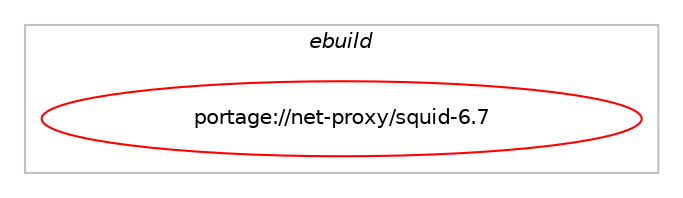 digraph prolog {

# *************
# Graph options
# *************

newrank=true;
concentrate=true;
compound=true;
graph [rankdir=LR,fontname=Helvetica,fontsize=10,ranksep=1.5];#, ranksep=2.5, nodesep=0.2];
edge  [arrowhead=vee];
node  [fontname=Helvetica,fontsize=10];

# **********
# The ebuild
# **********

subgraph cluster_leftcol {
color=gray;
label=<<i>ebuild</i>>;
id [label="portage://net-proxy/squid-6.7", color=red, width=4, href="../net-proxy/squid-6.7.svg"];
}

# ****************
# The dependencies
# ****************

subgraph cluster_midcol {
color=gray;
label=<<i>dependencies</i>>;
subgraph cluster_compile {
fillcolor="#eeeeee";
style=filled;
label=<<i>compile</i>>;
# *** BEGIN UNKNOWN DEPENDENCY TYPE (TODO) ***
# id -> equal(use_conditional_group(positive,caps,portage://net-proxy/squid-6.7,[package_dependency(portage://net-proxy/squid-6.7,install,no,sys-libs,libcap,greaterequal,[2.16,,,2.16],[],[])]))
# *** END UNKNOWN DEPENDENCY TYPE (TODO) ***

# *** BEGIN UNKNOWN DEPENDENCY TYPE (TODO) ***
# id -> equal(use_conditional_group(positive,ecap,portage://net-proxy/squid-6.7,[package_dependency(portage://net-proxy/squid-6.7,install,no,net-libs,libecap,none,[,,],[slot(1)],[])]))
# *** END UNKNOWN DEPENDENCY TYPE (TODO) ***

# *** BEGIN UNKNOWN DEPENDENCY TYPE (TODO) ***
# id -> equal(use_conditional_group(positive,esi,portage://net-proxy/squid-6.7,[package_dependency(portage://net-proxy/squid-6.7,install,no,dev-libs,expat,none,[,,],[],[]),package_dependency(portage://net-proxy/squid-6.7,install,no,dev-libs,libxml2,none,[,,],[],[])]))
# *** END UNKNOWN DEPENDENCY TYPE (TODO) ***

# *** BEGIN UNKNOWN DEPENDENCY TYPE (TODO) ***
# id -> equal(use_conditional_group(positive,gnutls,portage://net-proxy/squid-6.7,[package_dependency(portage://net-proxy/squid-6.7,install,no,net-libs,gnutls,greaterequal,[3.1.5,,,3.1.5],any_same_slot,[])]))
# *** END UNKNOWN DEPENDENCY TYPE (TODO) ***

# *** BEGIN UNKNOWN DEPENDENCY TYPE (TODO) ***
# id -> equal(use_conditional_group(positive,kerberos,portage://net-proxy/squid-6.7,[package_dependency(portage://net-proxy/squid-6.7,install,no,virtual,krb5,none,[,,],[],[])]))
# *** END UNKNOWN DEPENDENCY TYPE (TODO) ***

# *** BEGIN UNKNOWN DEPENDENCY TYPE (TODO) ***
# id -> equal(use_conditional_group(positive,ldap,portage://net-proxy/squid-6.7,[package_dependency(portage://net-proxy/squid-6.7,install,no,net-nds,openldap,none,[,,],any_same_slot,[])]))
# *** END UNKNOWN DEPENDENCY TYPE (TODO) ***

# *** BEGIN UNKNOWN DEPENDENCY TYPE (TODO) ***
# id -> equal(use_conditional_group(positive,logrotate,portage://net-proxy/squid-6.7,[package_dependency(portage://net-proxy/squid-6.7,install,no,app-admin,logrotate,none,[,,],[],[])]))
# *** END UNKNOWN DEPENDENCY TYPE (TODO) ***

# *** BEGIN UNKNOWN DEPENDENCY TYPE (TODO) ***
# id -> equal(use_conditional_group(positive,nis,portage://net-proxy/squid-6.7,[package_dependency(portage://net-proxy/squid-6.7,install,no,net-libs,libtirpc,none,[,,],any_same_slot,[]),package_dependency(portage://net-proxy/squid-6.7,install,no,net-libs,libnsl,none,[,,],any_same_slot,[])]))
# *** END UNKNOWN DEPENDENCY TYPE (TODO) ***

# *** BEGIN UNKNOWN DEPENDENCY TYPE (TODO) ***
# id -> equal(use_conditional_group(positive,pam,portage://net-proxy/squid-6.7,[package_dependency(portage://net-proxy/squid-6.7,install,no,sys-libs,pam,none,[,,],[],[])]))
# *** END UNKNOWN DEPENDENCY TYPE (TODO) ***

# *** BEGIN UNKNOWN DEPENDENCY TYPE (TODO) ***
# id -> equal(use_conditional_group(positive,qos,portage://net-proxy/squid-6.7,[package_dependency(portage://net-proxy/squid-6.7,install,no,net-libs,libnetfilter_conntrack,none,[,,],[],[])]))
# *** END UNKNOWN DEPENDENCY TYPE (TODO) ***

# *** BEGIN UNKNOWN DEPENDENCY TYPE (TODO) ***
# id -> equal(use_conditional_group(positive,sasl,portage://net-proxy/squid-6.7,[package_dependency(portage://net-proxy/squid-6.7,install,no,dev-libs,cyrus-sasl,none,[,,],[],[])]))
# *** END UNKNOWN DEPENDENCY TYPE (TODO) ***

# *** BEGIN UNKNOWN DEPENDENCY TYPE (TODO) ***
# id -> equal(use_conditional_group(positive,ssl,portage://net-proxy/squid-6.7,[package_dependency(portage://net-proxy/squid-6.7,install,no,dev-libs,nettle,none,[,,],any_same_slot,[]),use_conditional_group(negative,gnutls,portage://net-proxy/squid-6.7,[package_dependency(portage://net-proxy/squid-6.7,install,no,dev-libs,openssl,none,[,,],any_same_slot,[])])]))
# *** END UNKNOWN DEPENDENCY TYPE (TODO) ***

# *** BEGIN UNKNOWN DEPENDENCY TYPE (TODO) ***
# id -> equal(use_conditional_group(positive,systemd,portage://net-proxy/squid-6.7,[package_dependency(portage://net-proxy/squid-6.7,install,no,sys-apps,systemd,none,[,,],any_same_slot,[])]))
# *** END UNKNOWN DEPENDENCY TYPE (TODO) ***

# *** BEGIN UNKNOWN DEPENDENCY TYPE (TODO) ***
# id -> equal(use_conditional_group(positive,valgrind,portage://net-proxy/squid-6.7,[package_dependency(portage://net-proxy/squid-6.7,install,no,dev-debug,valgrind,none,[,,],[],[])]))
# *** END UNKNOWN DEPENDENCY TYPE (TODO) ***

# *** BEGIN UNKNOWN DEPENDENCY TYPE (TODO) ***
# id -> equal(package_dependency(portage://net-proxy/squid-6.7,install,no,acct-group,squid,none,[,,],[],[]))
# *** END UNKNOWN DEPENDENCY TYPE (TODO) ***

# *** BEGIN UNKNOWN DEPENDENCY TYPE (TODO) ***
# id -> equal(package_dependency(portage://net-proxy/squid-6.7,install,no,acct-user,squid,none,[,,],[],[]))
# *** END UNKNOWN DEPENDENCY TYPE (TODO) ***

# *** BEGIN UNKNOWN DEPENDENCY TYPE (TODO) ***
# id -> equal(package_dependency(portage://net-proxy/squid-6.7,install,no,dev-libs,libltdl,none,[,,],[],[]))
# *** END UNKNOWN DEPENDENCY TYPE (TODO) ***

# *** BEGIN UNKNOWN DEPENDENCY TYPE (TODO) ***
# id -> equal(package_dependency(portage://net-proxy/squid-6.7,install,no,sys-libs,tdb,none,[,,],[],[]))
# *** END UNKNOWN DEPENDENCY TYPE (TODO) ***

# *** BEGIN UNKNOWN DEPENDENCY TYPE (TODO) ***
# id -> equal(package_dependency(portage://net-proxy/squid-6.7,install,no,virtual,libcrypt,none,[,,],any_same_slot,[]))
# *** END UNKNOWN DEPENDENCY TYPE (TODO) ***

}
subgraph cluster_compileandrun {
fillcolor="#eeeeee";
style=filled;
label=<<i>compile and run</i>>;
}
subgraph cluster_run {
fillcolor="#eeeeee";
style=filled;
label=<<i>run</i>>;
# *** BEGIN UNKNOWN DEPENDENCY TYPE (TODO) ***
# id -> equal(use_conditional_group(positive,caps,portage://net-proxy/squid-6.7,[package_dependency(portage://net-proxy/squid-6.7,run,no,sys-libs,libcap,greaterequal,[2.16,,,2.16],[],[])]))
# *** END UNKNOWN DEPENDENCY TYPE (TODO) ***

# *** BEGIN UNKNOWN DEPENDENCY TYPE (TODO) ***
# id -> equal(use_conditional_group(positive,ecap,portage://net-proxy/squid-6.7,[package_dependency(portage://net-proxy/squid-6.7,run,no,net-libs,libecap,none,[,,],[slot(1)],[])]))
# *** END UNKNOWN DEPENDENCY TYPE (TODO) ***

# *** BEGIN UNKNOWN DEPENDENCY TYPE (TODO) ***
# id -> equal(use_conditional_group(positive,esi,portage://net-proxy/squid-6.7,[package_dependency(portage://net-proxy/squid-6.7,run,no,dev-libs,expat,none,[,,],[],[]),package_dependency(portage://net-proxy/squid-6.7,run,no,dev-libs,libxml2,none,[,,],[],[])]))
# *** END UNKNOWN DEPENDENCY TYPE (TODO) ***

# *** BEGIN UNKNOWN DEPENDENCY TYPE (TODO) ***
# id -> equal(use_conditional_group(positive,gnutls,portage://net-proxy/squid-6.7,[package_dependency(portage://net-proxy/squid-6.7,run,no,net-libs,gnutls,greaterequal,[3.1.5,,,3.1.5],any_same_slot,[])]))
# *** END UNKNOWN DEPENDENCY TYPE (TODO) ***

# *** BEGIN UNKNOWN DEPENDENCY TYPE (TODO) ***
# id -> equal(use_conditional_group(positive,kerberos,portage://net-proxy/squid-6.7,[package_dependency(portage://net-proxy/squid-6.7,run,no,virtual,krb5,none,[,,],[],[])]))
# *** END UNKNOWN DEPENDENCY TYPE (TODO) ***

# *** BEGIN UNKNOWN DEPENDENCY TYPE (TODO) ***
# id -> equal(use_conditional_group(positive,ldap,portage://net-proxy/squid-6.7,[package_dependency(portage://net-proxy/squid-6.7,run,no,net-nds,openldap,none,[,,],any_same_slot,[])]))
# *** END UNKNOWN DEPENDENCY TYPE (TODO) ***

# *** BEGIN UNKNOWN DEPENDENCY TYPE (TODO) ***
# id -> equal(use_conditional_group(positive,logrotate,portage://net-proxy/squid-6.7,[package_dependency(portage://net-proxy/squid-6.7,run,no,app-admin,logrotate,none,[,,],[],[])]))
# *** END UNKNOWN DEPENDENCY TYPE (TODO) ***

# *** BEGIN UNKNOWN DEPENDENCY TYPE (TODO) ***
# id -> equal(use_conditional_group(positive,mysql,portage://net-proxy/squid-6.7,[package_dependency(portage://net-proxy/squid-6.7,run,no,dev-perl,DBD-mysql,none,[,,],[],[])]))
# *** END UNKNOWN DEPENDENCY TYPE (TODO) ***

# *** BEGIN UNKNOWN DEPENDENCY TYPE (TODO) ***
# id -> equal(use_conditional_group(positive,nis,portage://net-proxy/squid-6.7,[package_dependency(portage://net-proxy/squid-6.7,run,no,net-libs,libtirpc,none,[,,],any_same_slot,[]),package_dependency(portage://net-proxy/squid-6.7,run,no,net-libs,libnsl,none,[,,],any_same_slot,[])]))
# *** END UNKNOWN DEPENDENCY TYPE (TODO) ***

# *** BEGIN UNKNOWN DEPENDENCY TYPE (TODO) ***
# id -> equal(use_conditional_group(positive,pam,portage://net-proxy/squid-6.7,[package_dependency(portage://net-proxy/squid-6.7,run,no,sys-libs,pam,none,[,,],[],[])]))
# *** END UNKNOWN DEPENDENCY TYPE (TODO) ***

# *** BEGIN UNKNOWN DEPENDENCY TYPE (TODO) ***
# id -> equal(use_conditional_group(positive,perl,portage://net-proxy/squid-6.7,[package_dependency(portage://net-proxy/squid-6.7,run,no,dev-lang,perl,none,[,,],[],[])]))
# *** END UNKNOWN DEPENDENCY TYPE (TODO) ***

# *** BEGIN UNKNOWN DEPENDENCY TYPE (TODO) ***
# id -> equal(use_conditional_group(positive,postgres,portage://net-proxy/squid-6.7,[package_dependency(portage://net-proxy/squid-6.7,run,no,dev-perl,DBD-Pg,none,[,,],[],[])]))
# *** END UNKNOWN DEPENDENCY TYPE (TODO) ***

# *** BEGIN UNKNOWN DEPENDENCY TYPE (TODO) ***
# id -> equal(use_conditional_group(positive,qos,portage://net-proxy/squid-6.7,[package_dependency(portage://net-proxy/squid-6.7,run,no,net-libs,libnetfilter_conntrack,none,[,,],[],[])]))
# *** END UNKNOWN DEPENDENCY TYPE (TODO) ***

# *** BEGIN UNKNOWN DEPENDENCY TYPE (TODO) ***
# id -> equal(use_conditional_group(positive,samba,portage://net-proxy/squid-6.7,[package_dependency(portage://net-proxy/squid-6.7,run,no,net-fs,samba,none,[,,],[],[])]))
# *** END UNKNOWN DEPENDENCY TYPE (TODO) ***

# *** BEGIN UNKNOWN DEPENDENCY TYPE (TODO) ***
# id -> equal(use_conditional_group(positive,sasl,portage://net-proxy/squid-6.7,[package_dependency(portage://net-proxy/squid-6.7,run,no,dev-libs,cyrus-sasl,none,[,,],[],[])]))
# *** END UNKNOWN DEPENDENCY TYPE (TODO) ***

# *** BEGIN UNKNOWN DEPENDENCY TYPE (TODO) ***
# id -> equal(use_conditional_group(positive,selinux,portage://net-proxy/squid-6.7,[package_dependency(portage://net-proxy/squid-6.7,run,no,sec-policy,selinux-squid,none,[,,],[],[])]))
# *** END UNKNOWN DEPENDENCY TYPE (TODO) ***

# *** BEGIN UNKNOWN DEPENDENCY TYPE (TODO) ***
# id -> equal(use_conditional_group(positive,sqlite,portage://net-proxy/squid-6.7,[package_dependency(portage://net-proxy/squid-6.7,run,no,dev-perl,DBD-SQLite,none,[,,],[],[])]))
# *** END UNKNOWN DEPENDENCY TYPE (TODO) ***

# *** BEGIN UNKNOWN DEPENDENCY TYPE (TODO) ***
# id -> equal(use_conditional_group(positive,ssl,portage://net-proxy/squid-6.7,[package_dependency(portage://net-proxy/squid-6.7,run,no,dev-libs,nettle,none,[,,],any_same_slot,[]),use_conditional_group(negative,gnutls,portage://net-proxy/squid-6.7,[package_dependency(portage://net-proxy/squid-6.7,run,no,dev-libs,openssl,none,[,,],any_same_slot,[])])]))
# *** END UNKNOWN DEPENDENCY TYPE (TODO) ***

# *** BEGIN UNKNOWN DEPENDENCY TYPE (TODO) ***
# id -> equal(use_conditional_group(positive,systemd,portage://net-proxy/squid-6.7,[package_dependency(portage://net-proxy/squid-6.7,run,no,sys-apps,systemd,none,[,,],any_same_slot,[])]))
# *** END UNKNOWN DEPENDENCY TYPE (TODO) ***

# *** BEGIN UNKNOWN DEPENDENCY TYPE (TODO) ***
# id -> equal(package_dependency(portage://net-proxy/squid-6.7,run,no,acct-group,squid,none,[,,],[],[]))
# *** END UNKNOWN DEPENDENCY TYPE (TODO) ***

# *** BEGIN UNKNOWN DEPENDENCY TYPE (TODO) ***
# id -> equal(package_dependency(portage://net-proxy/squid-6.7,run,no,acct-user,squid,none,[,,],[],[]))
# *** END UNKNOWN DEPENDENCY TYPE (TODO) ***

# *** BEGIN UNKNOWN DEPENDENCY TYPE (TODO) ***
# id -> equal(package_dependency(portage://net-proxy/squid-6.7,run,no,dev-libs,libltdl,none,[,,],[],[]))
# *** END UNKNOWN DEPENDENCY TYPE (TODO) ***

# *** BEGIN UNKNOWN DEPENDENCY TYPE (TODO) ***
# id -> equal(package_dependency(portage://net-proxy/squid-6.7,run,no,sys-libs,tdb,none,[,,],[],[]))
# *** END UNKNOWN DEPENDENCY TYPE (TODO) ***

# *** BEGIN UNKNOWN DEPENDENCY TYPE (TODO) ***
# id -> equal(package_dependency(portage://net-proxy/squid-6.7,run,no,virtual,libcrypt,none,[,,],any_same_slot,[]))
# *** END UNKNOWN DEPENDENCY TYPE (TODO) ***

}
}

# **************
# The candidates
# **************

subgraph cluster_choices {
rank=same;
color=gray;
label=<<i>candidates</i>>;

}

}
